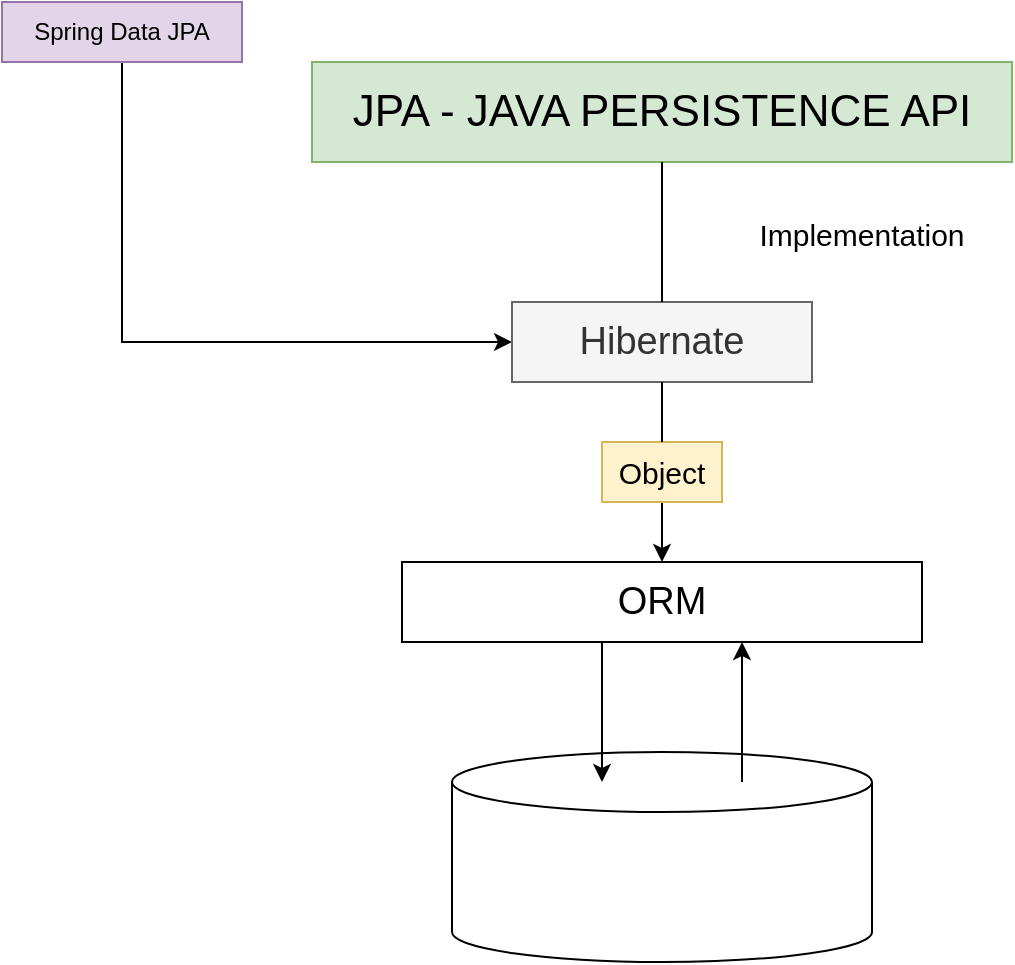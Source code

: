 <mxfile version="16.5.2"><diagram id="uphiiG_wGCGFm6yH0E_j" name="Page-1"><mxGraphModel dx="691" dy="616" grid="1" gridSize="10" guides="1" tooltips="1" connect="1" arrows="1" fold="1" page="1" pageScale="1" pageWidth="827" pageHeight="1169" math="0" shadow="0"><root><mxCell id="0"/><mxCell id="1" parent="0"/><mxCell id="bPCLWrvr4n1iws0BLwEM-1" style="edgeStyle=orthogonalEdgeStyle;rounded=0;orthogonalLoop=1;jettySize=auto;html=1;fontSize=15;entryX=0;entryY=0.5;entryDx=0;entryDy=0;" edge="1" parent="1" source="bPCLWrvr4n1iws0BLwEM-2" target="bPCLWrvr4n1iws0BLwEM-9"><mxGeometry relative="1" as="geometry"><mxPoint x="230" y="440" as="targetPoint"/><Array as="points"><mxPoint x="260" y="380"/></Array></mxGeometry></mxCell><mxCell id="bPCLWrvr4n1iws0BLwEM-2" value="Spring Data JPA" style="rounded=0;whiteSpace=wrap;html=1;fillColor=#e1d5e7;strokeColor=#9673a6;" vertex="1" parent="1"><mxGeometry x="200" y="210" width="120" height="30" as="geometry"/></mxCell><mxCell id="bPCLWrvr4n1iws0BLwEM-3" value="" style="edgeStyle=orthogonalEdgeStyle;rounded=0;orthogonalLoop=1;jettySize=auto;html=1;fontSize=19;startArrow=none;" edge="1" parent="1" source="bPCLWrvr4n1iws0BLwEM-11" target="bPCLWrvr4n1iws0BLwEM-7"><mxGeometry relative="1" as="geometry"/></mxCell><mxCell id="bPCLWrvr4n1iws0BLwEM-4" value="&lt;font style=&quot;font-size: 22px&quot;&gt;JPA - JAVA PERSISTENCE API&lt;/font&gt;" style="rounded=0;whiteSpace=wrap;html=1;fillColor=#d5e8d4;strokeColor=#82b366;" vertex="1" parent="1"><mxGeometry x="355" y="240" width="350" height="50" as="geometry"/></mxCell><mxCell id="bPCLWrvr4n1iws0BLwEM-5" style="edgeStyle=orthogonalEdgeStyle;rounded=0;orthogonalLoop=1;jettySize=auto;html=1;exitX=0.5;exitY=1;exitDx=0;exitDy=0;fontSize=19;" edge="1" parent="1" source="bPCLWrvr4n1iws0BLwEM-2" target="bPCLWrvr4n1iws0BLwEM-2"><mxGeometry relative="1" as="geometry"/></mxCell><mxCell id="bPCLWrvr4n1iws0BLwEM-6" value="&lt;font style=&quot;font-size: 15px&quot;&gt;Implementation&lt;/font&gt;" style="text;html=1;strokeColor=none;fillColor=none;align=center;verticalAlign=middle;whiteSpace=wrap;rounded=0;fontSize=22;" vertex="1" parent="1"><mxGeometry x="600" y="310" width="60" height="30" as="geometry"/></mxCell><mxCell id="bPCLWrvr4n1iws0BLwEM-7" value="&lt;font style=&quot;font-size: 19px&quot;&gt;ORM&lt;/font&gt;" style="rounded=0;whiteSpace=wrap;html=1;fontSize=15;" vertex="1" parent="1"><mxGeometry x="400" y="490" width="260" height="40" as="geometry"/></mxCell><mxCell id="bPCLWrvr4n1iws0BLwEM-8" value="" style="shape=cylinder3;whiteSpace=wrap;html=1;boundedLbl=1;backgroundOutline=1;size=15;fontSize=19;" vertex="1" parent="1"><mxGeometry x="425" y="585" width="210" height="105" as="geometry"/></mxCell><mxCell id="bPCLWrvr4n1iws0BLwEM-9" value="&lt;font style=&quot;font-size: 19px&quot;&gt;Hibernate&lt;/font&gt;" style="rounded=0;whiteSpace=wrap;html=1;fontSize=19;fillColor=#f5f5f5;fontColor=#333333;strokeColor=#666666;" vertex="1" parent="1"><mxGeometry x="455" y="360" width="150" height="40" as="geometry"/></mxCell><mxCell id="bPCLWrvr4n1iws0BLwEM-10" value="" style="edgeStyle=orthogonalEdgeStyle;rounded=0;orthogonalLoop=1;jettySize=auto;html=1;fontSize=19;endArrow=none;" edge="1" parent="1" source="bPCLWrvr4n1iws0BLwEM-4" target="bPCLWrvr4n1iws0BLwEM-9"><mxGeometry relative="1" as="geometry"><mxPoint x="530" y="300" as="sourcePoint"/><mxPoint x="530" y="440" as="targetPoint"/></mxGeometry></mxCell><mxCell id="bPCLWrvr4n1iws0BLwEM-11" value="&lt;font style=&quot;font-size: 15px&quot;&gt;Object&lt;/font&gt;" style="text;html=1;strokeColor=#d6b656;fillColor=#fff2cc;align=center;verticalAlign=middle;whiteSpace=wrap;rounded=0;fontSize=19;" vertex="1" parent="1"><mxGeometry x="500" y="430" width="60" height="30" as="geometry"/></mxCell><mxCell id="bPCLWrvr4n1iws0BLwEM-12" value="" style="edgeStyle=orthogonalEdgeStyle;rounded=0;orthogonalLoop=1;jettySize=auto;html=1;fontSize=19;startArrow=none;endArrow=none;" edge="1" parent="1" source="bPCLWrvr4n1iws0BLwEM-9" target="bPCLWrvr4n1iws0BLwEM-11"><mxGeometry relative="1" as="geometry"><mxPoint x="530" y="400" as="sourcePoint"/><mxPoint x="530" y="480" as="targetPoint"/></mxGeometry></mxCell><mxCell id="bPCLWrvr4n1iws0BLwEM-13" value="" style="endArrow=classic;html=1;rounded=0;fontSize=15;" edge="1" parent="1"><mxGeometry width="50" height="50" relative="1" as="geometry"><mxPoint x="570" y="600" as="sourcePoint"/><mxPoint x="570" y="530" as="targetPoint"/></mxGeometry></mxCell><mxCell id="bPCLWrvr4n1iws0BLwEM-14" value="" style="endArrow=classic;html=1;rounded=0;fontSize=15;" edge="1" parent="1"><mxGeometry width="50" height="50" relative="1" as="geometry"><mxPoint x="500" y="530" as="sourcePoint"/><mxPoint x="500" y="600" as="targetPoint"/></mxGeometry></mxCell></root></mxGraphModel></diagram></mxfile>